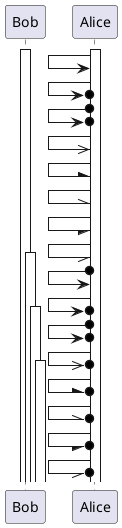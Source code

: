 @startuml
'!pragma teoz true
'skinparam sequence {
'ArrowColor Green
'}
participant Bob as b
participant Alice as a
activate a
activate b
a <-     a
a o<-     a
a o<-o     a
a <<-    a
a /-     a
a //-    a
a \-     a
a \\-    a
activate b
a <-o    a
a o<-    a
activate b
a o<-o   a
a o<<-   a
activate b
a o/-    a
a o//-   a
a o\-    a
a o\\-   a
@enduml